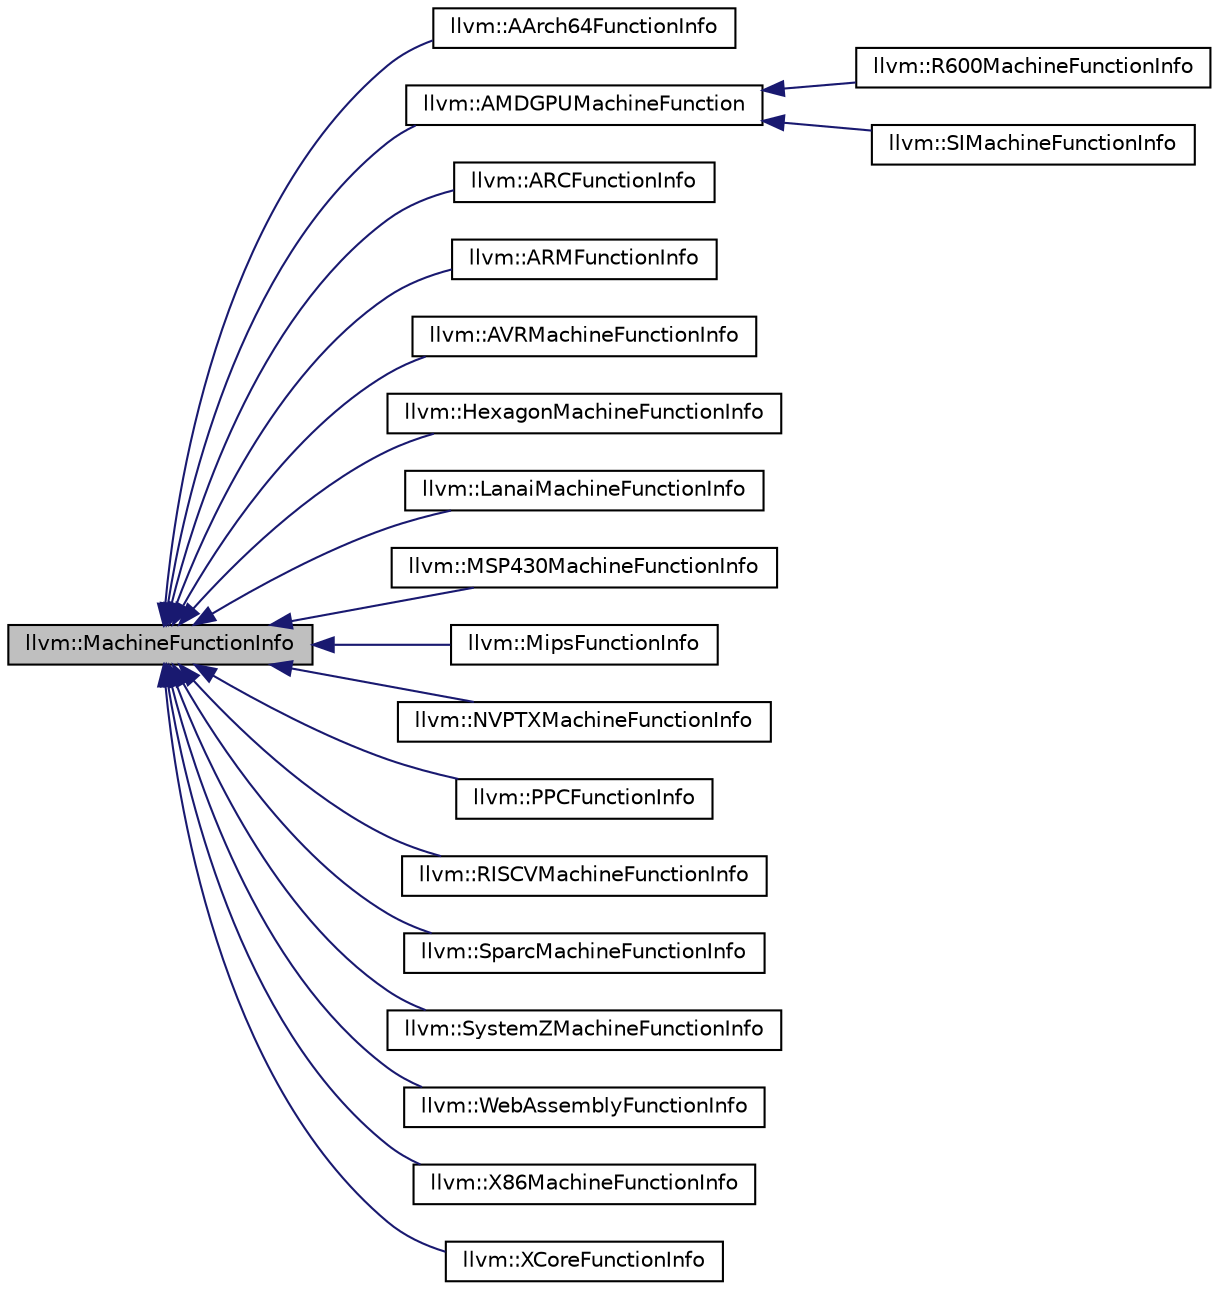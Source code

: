 digraph "llvm::MachineFunctionInfo"
{
 // LATEX_PDF_SIZE
  bgcolor="transparent";
  edge [fontname="Helvetica",fontsize="10",labelfontname="Helvetica",labelfontsize="10"];
  node [fontname="Helvetica",fontsize="10",shape="box"];
  rankdir="LR";
  Node1 [label="llvm::MachineFunctionInfo",height=0.2,width=0.4,color="black", fillcolor="grey75", style="filled", fontcolor="black",tooltip="MachineFunctionInfo - This class can be derived from and used by targets to hold private target-speci..."];
  Node1 -> Node2 [dir="back",color="midnightblue",fontsize="10",style="solid",fontname="Helvetica"];
  Node2 [label="llvm::AArch64FunctionInfo",height=0.2,width=0.4,color="black",URL="$classllvm_1_1AArch64FunctionInfo.html",tooltip="AArch64FunctionInfo - This class is derived from MachineFunctionInfo and contains private AArch64-spe..."];
  Node1 -> Node3 [dir="back",color="midnightblue",fontsize="10",style="solid",fontname="Helvetica"];
  Node3 [label="llvm::AMDGPUMachineFunction",height=0.2,width=0.4,color="black",URL="$classllvm_1_1AMDGPUMachineFunction.html",tooltip=" "];
  Node3 -> Node4 [dir="back",color="midnightblue",fontsize="10",style="solid",fontname="Helvetica"];
  Node4 [label="llvm::R600MachineFunctionInfo",height=0.2,width=0.4,color="black",URL="$classllvm_1_1R600MachineFunctionInfo.html",tooltip=" "];
  Node3 -> Node5 [dir="back",color="midnightblue",fontsize="10",style="solid",fontname="Helvetica"];
  Node5 [label="llvm::SIMachineFunctionInfo",height=0.2,width=0.4,color="black",URL="$classllvm_1_1SIMachineFunctionInfo.html",tooltip="This class keeps track of the SPI_SP_INPUT_ADDR config register, which tells the hardware which inter..."];
  Node1 -> Node6 [dir="back",color="midnightblue",fontsize="10",style="solid",fontname="Helvetica"];
  Node6 [label="llvm::ARCFunctionInfo",height=0.2,width=0.4,color="black",URL="$classllvm_1_1ARCFunctionInfo.html",tooltip="ARCFunctionInfo - This class is derived from MachineFunction private ARC target-specific information ..."];
  Node1 -> Node7 [dir="back",color="midnightblue",fontsize="10",style="solid",fontname="Helvetica"];
  Node7 [label="llvm::ARMFunctionInfo",height=0.2,width=0.4,color="black",URL="$classllvm_1_1ARMFunctionInfo.html",tooltip="ARMFunctionInfo - This class is derived from MachineFunctionInfo and contains private ARM-specific in..."];
  Node1 -> Node8 [dir="back",color="midnightblue",fontsize="10",style="solid",fontname="Helvetica"];
  Node8 [label="llvm::AVRMachineFunctionInfo",height=0.2,width=0.4,color="black",URL="$classllvm_1_1AVRMachineFunctionInfo.html",tooltip="Contains AVR-specific information for each MachineFunction."];
  Node1 -> Node9 [dir="back",color="midnightblue",fontsize="10",style="solid",fontname="Helvetica"];
  Node9 [label="llvm::HexagonMachineFunctionInfo",height=0.2,width=0.4,color="black",URL="$classllvm_1_1HexagonMachineFunctionInfo.html",tooltip="Hexagon target-specific information for each MachineFunction."];
  Node1 -> Node10 [dir="back",color="midnightblue",fontsize="10",style="solid",fontname="Helvetica"];
  Node10 [label="llvm::LanaiMachineFunctionInfo",height=0.2,width=0.4,color="black",URL="$classllvm_1_1LanaiMachineFunctionInfo.html",tooltip=" "];
  Node1 -> Node11 [dir="back",color="midnightblue",fontsize="10",style="solid",fontname="Helvetica"];
  Node11 [label="llvm::MSP430MachineFunctionInfo",height=0.2,width=0.4,color="black",URL="$classllvm_1_1MSP430MachineFunctionInfo.html",tooltip="MSP430MachineFunctionInfo - This class is derived from MachineFunction and contains private MSP430 ta..."];
  Node1 -> Node12 [dir="back",color="midnightblue",fontsize="10",style="solid",fontname="Helvetica"];
  Node12 [label="llvm::MipsFunctionInfo",height=0.2,width=0.4,color="black",URL="$classllvm_1_1MipsFunctionInfo.html",tooltip="MipsFunctionInfo - This class is derived from MachineFunction private Mips target-specific informatio..."];
  Node1 -> Node13 [dir="back",color="midnightblue",fontsize="10",style="solid",fontname="Helvetica"];
  Node13 [label="llvm::NVPTXMachineFunctionInfo",height=0.2,width=0.4,color="black",URL="$classllvm_1_1NVPTXMachineFunctionInfo.html",tooltip=" "];
  Node1 -> Node14 [dir="back",color="midnightblue",fontsize="10",style="solid",fontname="Helvetica"];
  Node14 [label="llvm::PPCFunctionInfo",height=0.2,width=0.4,color="black",URL="$classllvm_1_1PPCFunctionInfo.html",tooltip="PPCFunctionInfo - This class is derived from MachineFunction private PowerPC target-specific informat..."];
  Node1 -> Node15 [dir="back",color="midnightblue",fontsize="10",style="solid",fontname="Helvetica"];
  Node15 [label="llvm::RISCVMachineFunctionInfo",height=0.2,width=0.4,color="black",URL="$classllvm_1_1RISCVMachineFunctionInfo.html",tooltip="RISCVMachineFunctionInfo - This class is derived from MachineFunctionInfo and contains private RISCV-..."];
  Node1 -> Node16 [dir="back",color="midnightblue",fontsize="10",style="solid",fontname="Helvetica"];
  Node16 [label="llvm::SparcMachineFunctionInfo",height=0.2,width=0.4,color="black",URL="$classllvm_1_1SparcMachineFunctionInfo.html",tooltip=" "];
  Node1 -> Node17 [dir="back",color="midnightblue",fontsize="10",style="solid",fontname="Helvetica"];
  Node17 [label="llvm::SystemZMachineFunctionInfo",height=0.2,width=0.4,color="black",URL="$classllvm_1_1SystemZMachineFunctionInfo.html",tooltip=" "];
  Node1 -> Node18 [dir="back",color="midnightblue",fontsize="10",style="solid",fontname="Helvetica"];
  Node18 [label="llvm::WebAssemblyFunctionInfo",height=0.2,width=0.4,color="black",URL="$classllvm_1_1WebAssemblyFunctionInfo.html",tooltip="This class is derived from MachineFunctionInfo and contains private WebAssembly-specific information ..."];
  Node1 -> Node19 [dir="back",color="midnightblue",fontsize="10",style="solid",fontname="Helvetica"];
  Node19 [label="llvm::X86MachineFunctionInfo",height=0.2,width=0.4,color="black",URL="$classllvm_1_1X86MachineFunctionInfo.html",tooltip="X86MachineFunctionInfo - This class is derived from MachineFunction and contains private X86 target-s..."];
  Node1 -> Node20 [dir="back",color="midnightblue",fontsize="10",style="solid",fontname="Helvetica"];
  Node20 [label="llvm::XCoreFunctionInfo",height=0.2,width=0.4,color="black",URL="$classllvm_1_1XCoreFunctionInfo.html",tooltip="XCoreFunctionInfo - This class is derived from MachineFunction private XCore target-specific informat..."];
}
